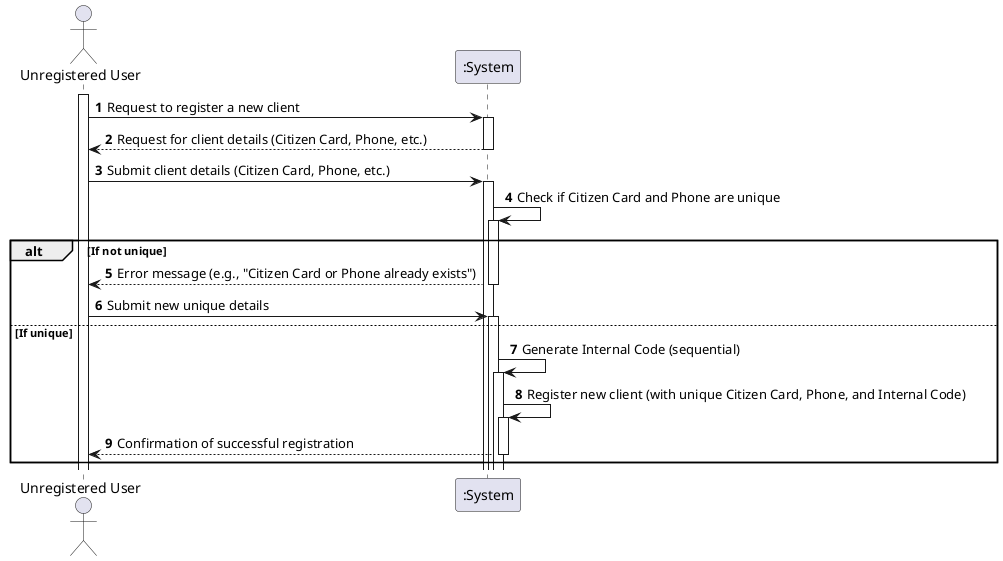 @startuml

autoactivate on
autonumber

actor "Unregistered User" as User
participant ":System" as System

activate User

User -> System: Request to register a new client
System --> User: Request for client details (Citizen Card, Phone, etc.)

User -> System: Submit client details (Citizen Card, Phone, etc.)
System -> System: Check if Citizen Card and Phone are unique
alt If not unique
    System --> User: Error message (e.g., "Citizen Card or Phone already exists")
    User -> System: Submit new unique details
else If unique
    System -> System: Generate Internal Code (sequential)
    System -> System: Register new client (with unique Citizen Card, Phone, and Internal Code)
    System --> User: Confirmation of successful registration
end

@enduml
